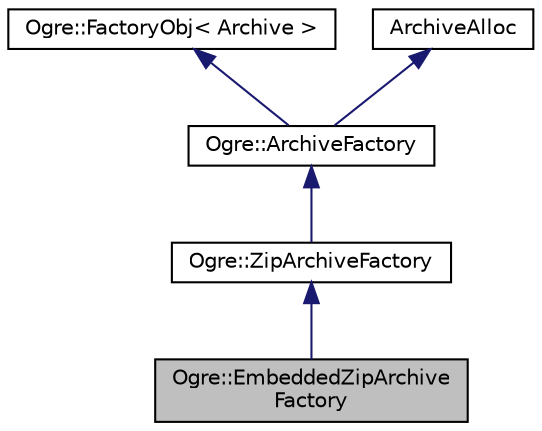 digraph "Ogre::EmbeddedZipArchiveFactory"
{
  bgcolor="transparent";
  edge [fontname="Helvetica",fontsize="10",labelfontname="Helvetica",labelfontsize="10"];
  node [fontname="Helvetica",fontsize="10",shape=record];
  Node0 [label="Ogre::EmbeddedZipArchive\lFactory",height=0.2,width=0.4,color="black", fillcolor="grey75", style="filled", fontcolor="black"];
  Node1 -> Node0 [dir="back",color="midnightblue",fontsize="10",style="solid",fontname="Helvetica"];
  Node1 [label="Ogre::ZipArchiveFactory",height=0.2,width=0.4,color="black",URL="$class_ogre_1_1_zip_archive_factory.html",tooltip="Specialisation to allow reading of files from a zip format source archive. "];
  Node2 -> Node1 [dir="back",color="midnightblue",fontsize="10",style="solid",fontname="Helvetica"];
  Node2 [label="Ogre::ArchiveFactory",height=0.2,width=0.4,color="black",URL="$class_ogre_1_1_archive_factory.html",tooltip="Abstract factory class, archive codec plugins can register concrete subclasses of this..."];
  Node3 -> Node2 [dir="back",color="midnightblue",fontsize="10",style="solid",fontname="Helvetica"];
  Node3 [label="Ogre::FactoryObj\< Archive \>",height=0.2,width=0.4,color="black",URL="$class_ogre_1_1_factory_obj.html"];
  Node4 -> Node2 [dir="back",color="midnightblue",fontsize="10",style="solid",fontname="Helvetica"];
  Node4 [label="ArchiveAlloc",height=0.2,width=0.4,color="black",URL="$class_ogre_1_1_allocated_object.html"];
}
